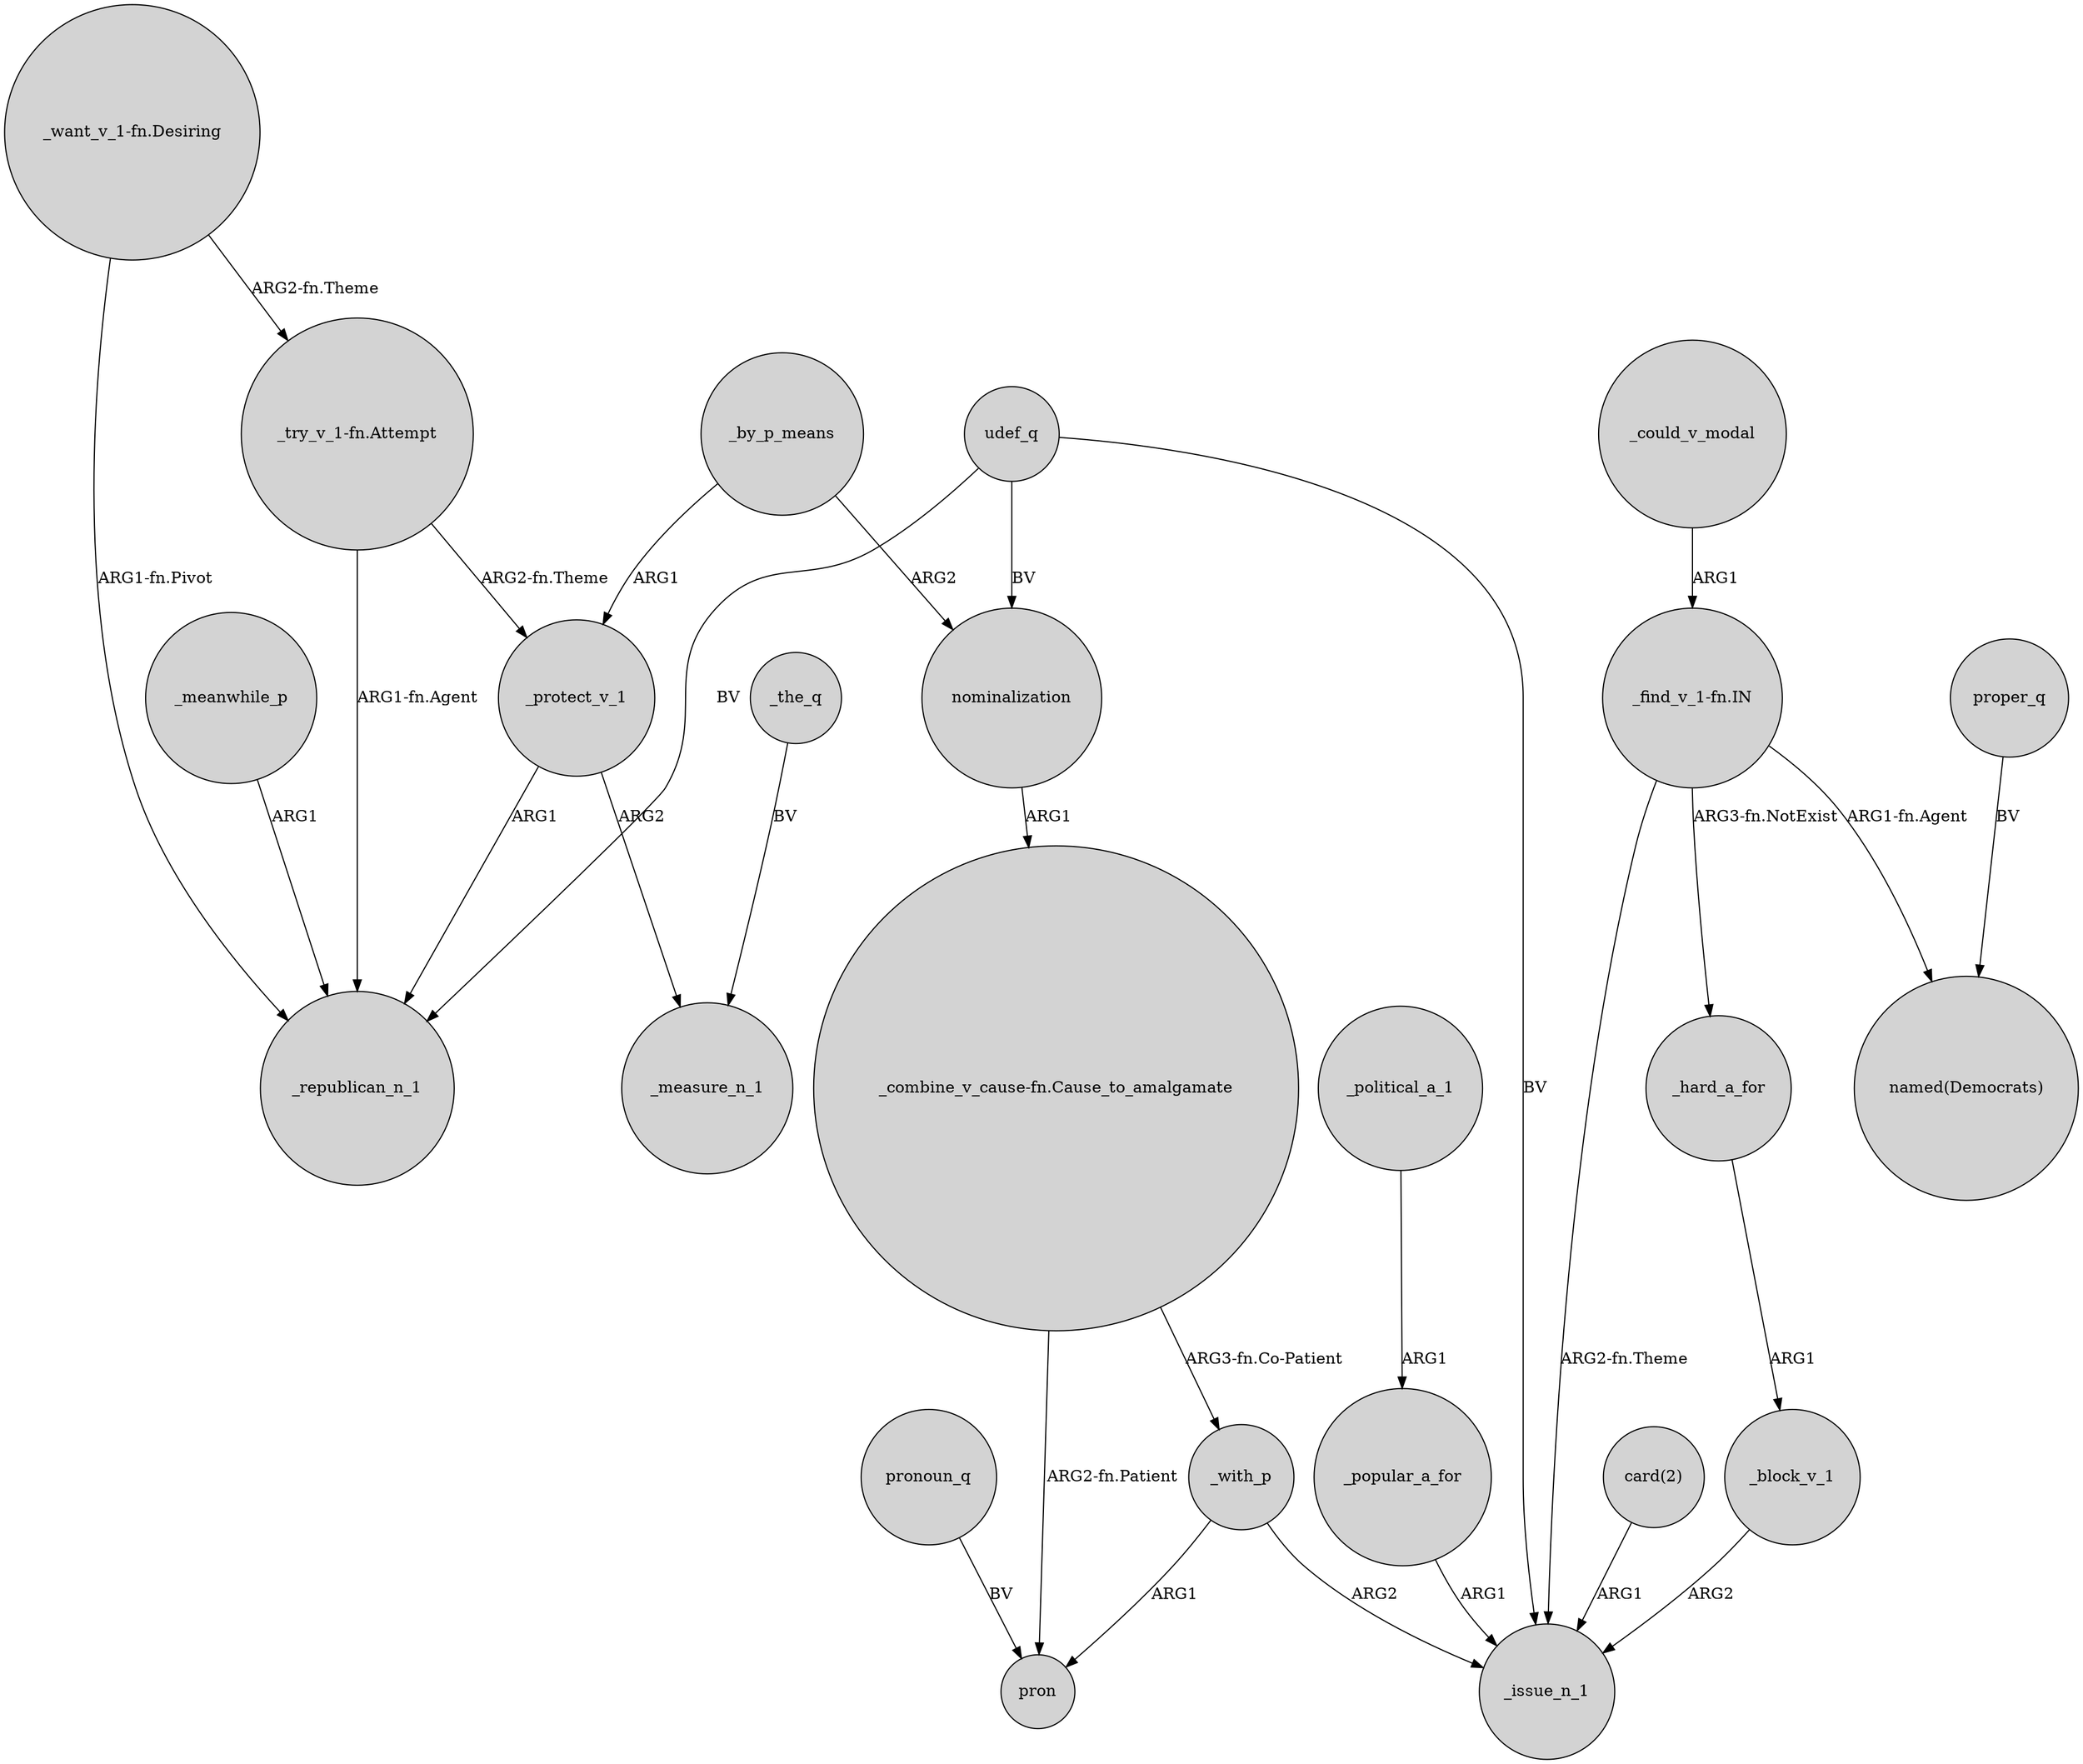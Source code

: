 digraph {
	node [shape=circle style=filled]
	_the_q -> _measure_n_1 [label=BV]
	_protect_v_1 -> _measure_n_1 [label=ARG2]
	_by_p_means -> nominalization [label=ARG2]
	"_want_v_1-fn.Desiring" -> _republican_n_1 [label="ARG1-fn.Pivot"]
	nominalization -> "_combine_v_cause-fn.Cause_to_amalgamate" [label=ARG1]
	_political_a_1 -> _popular_a_for [label=ARG1]
	"_find_v_1-fn.IN" -> _hard_a_for [label="ARG3-fn.NotExist"]
	_meanwhile_p -> _republican_n_1 [label=ARG1]
	"_find_v_1-fn.IN" -> _issue_n_1 [label="ARG2-fn.Theme"]
	_with_p -> _issue_n_1 [label=ARG2]
	_with_p -> pron [label=ARG1]
	"_try_v_1-fn.Attempt" -> _protect_v_1 [label="ARG2-fn.Theme"]
	proper_q -> "named(Democrats)" [label=BV]
	_could_v_modal -> "_find_v_1-fn.IN" [label=ARG1]
	pronoun_q -> pron [label=BV]
	_by_p_means -> _protect_v_1 [label=ARG1]
	"_combine_v_cause-fn.Cause_to_amalgamate" -> pron [label="ARG2-fn.Patient"]
	"_try_v_1-fn.Attempt" -> _republican_n_1 [label="ARG1-fn.Agent"]
	udef_q -> _issue_n_1 [label=BV]
	_hard_a_for -> _block_v_1 [label=ARG1]
	udef_q -> nominalization [label=BV]
	_protect_v_1 -> _republican_n_1 [label=ARG1]
	_popular_a_for -> _issue_n_1 [label=ARG1]
	"_combine_v_cause-fn.Cause_to_amalgamate" -> _with_p [label="ARG3-fn.Co-Patient"]
	"card(2)" -> _issue_n_1 [label=ARG1]
	udef_q -> _republican_n_1 [label=BV]
	_block_v_1 -> _issue_n_1 [label=ARG2]
	"_find_v_1-fn.IN" -> "named(Democrats)" [label="ARG1-fn.Agent"]
	"_want_v_1-fn.Desiring" -> "_try_v_1-fn.Attempt" [label="ARG2-fn.Theme"]
}
